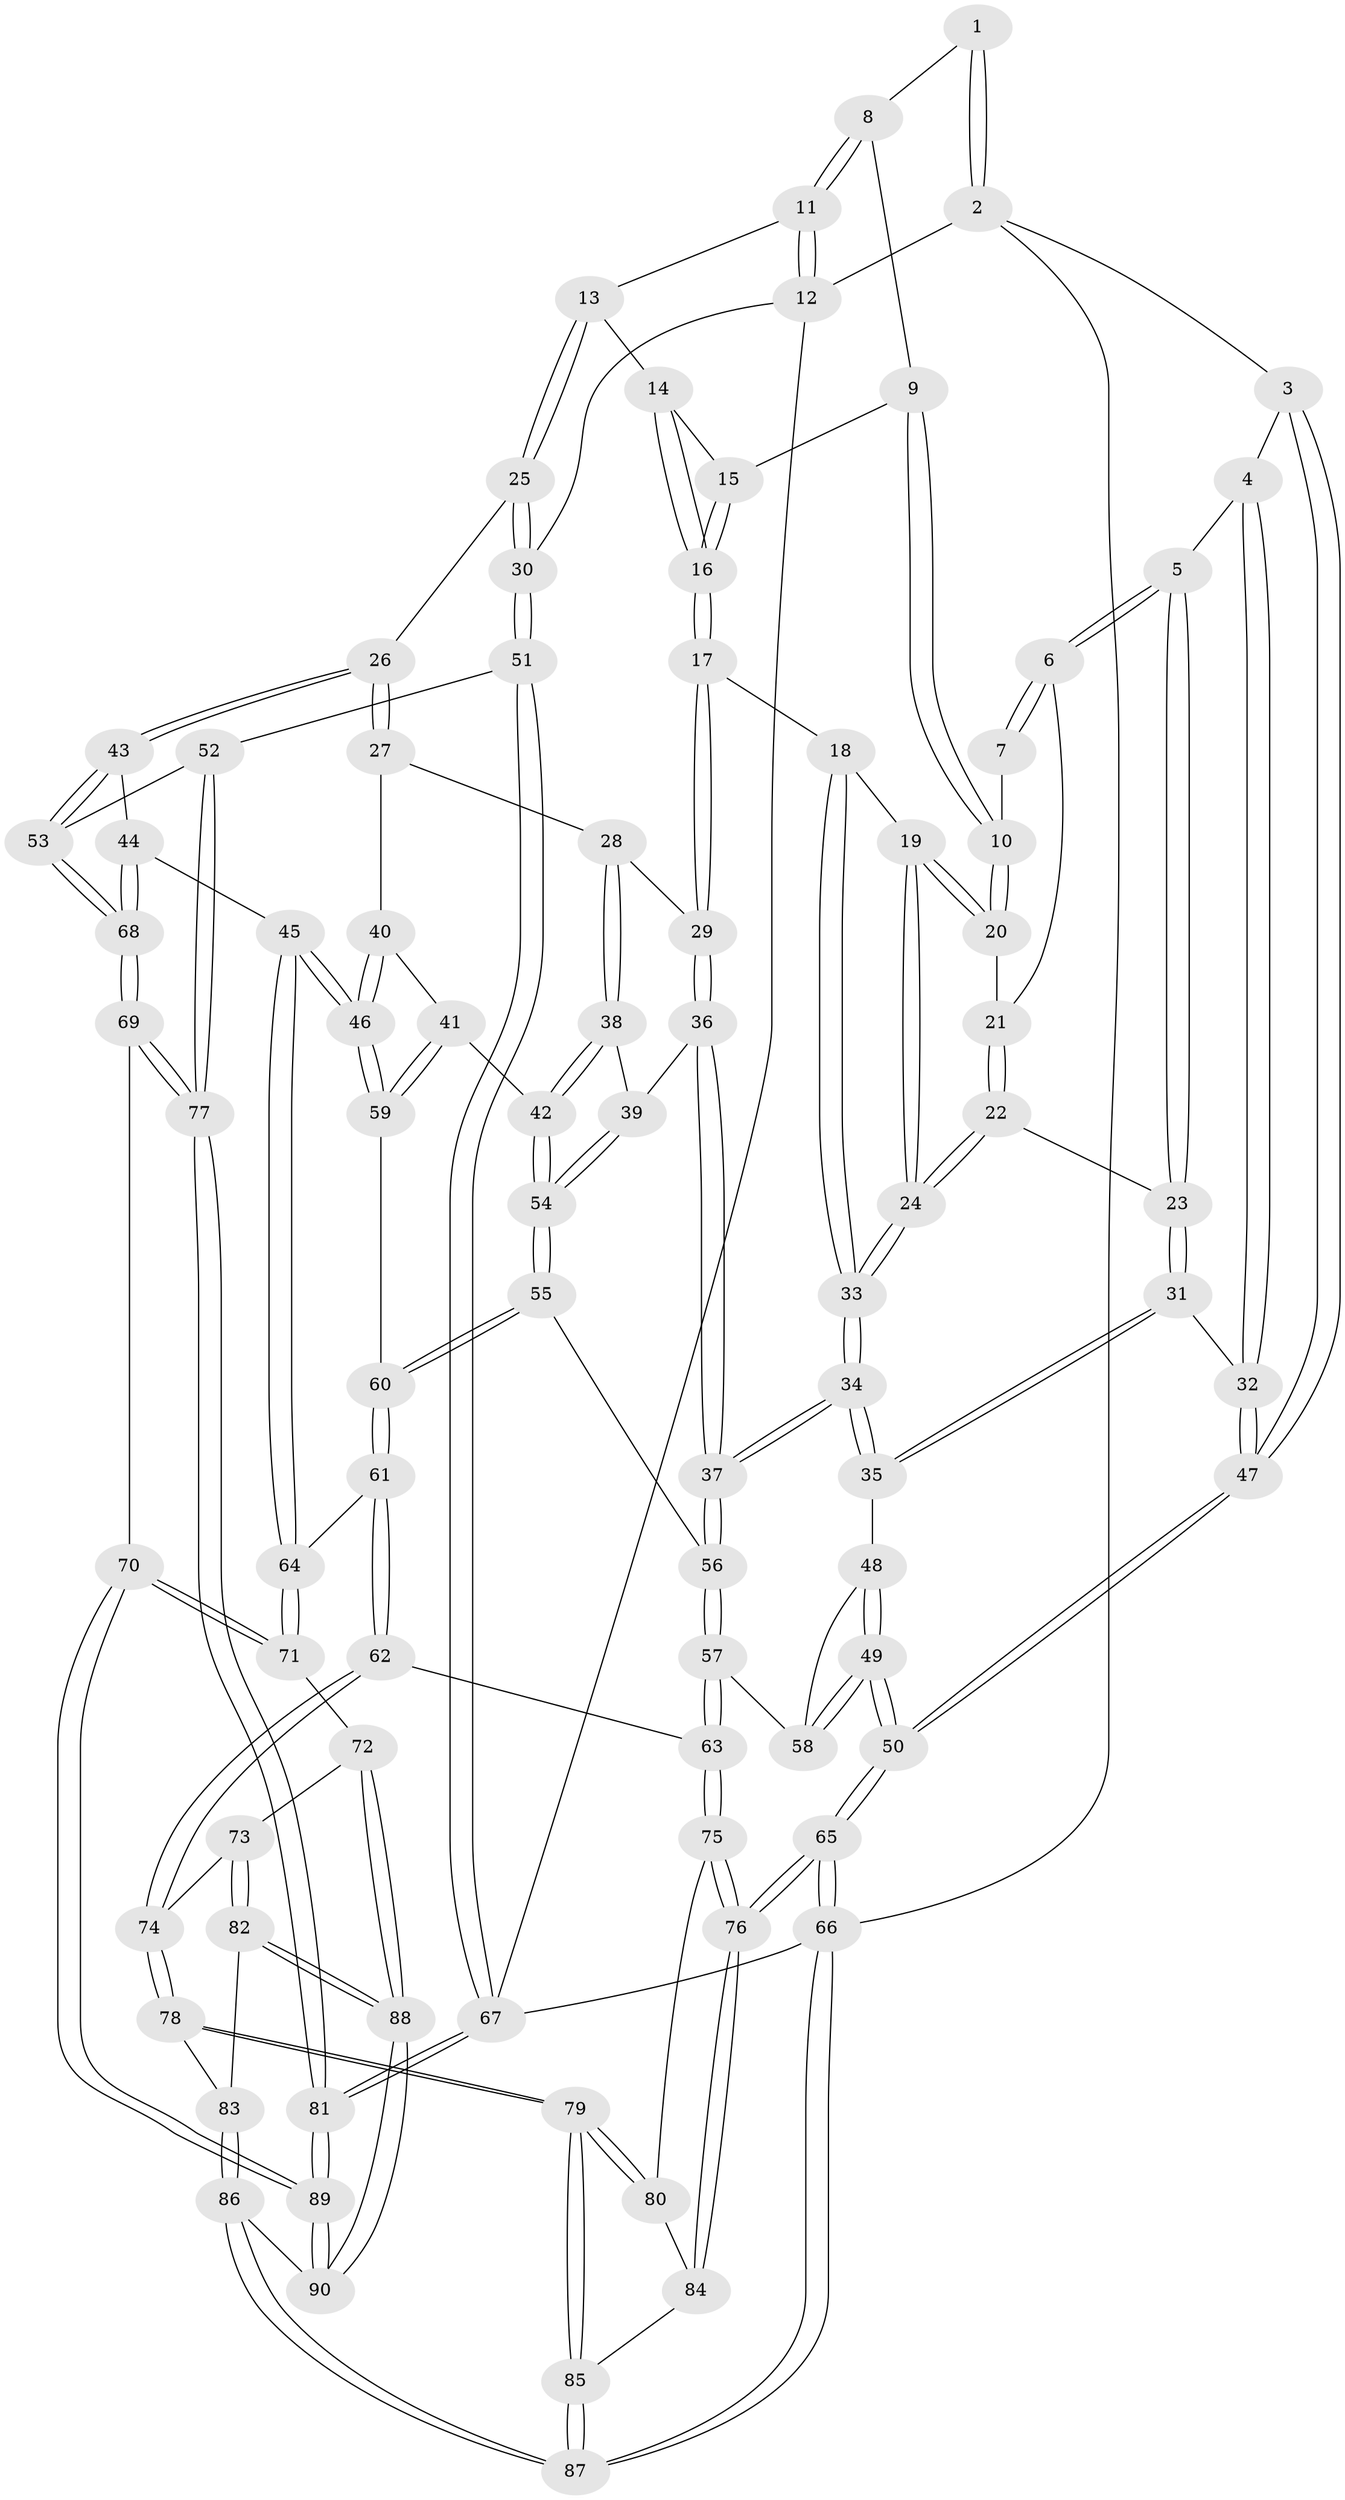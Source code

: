 // coarse degree distribution, {5: 0.3888888888888889, 3: 0.14814814814814814, 4: 0.3148148148148148, 6: 0.12962962962962962, 7: 0.018518518518518517}
// Generated by graph-tools (version 1.1) at 2025/06/03/04/25 22:06:36]
// undirected, 90 vertices, 222 edges
graph export_dot {
graph [start="1"]
  node [color=gray90,style=filled];
  1 [pos="+0.28701270823805275+0"];
  2 [pos="+0+0"];
  3 [pos="+0+0"];
  4 [pos="+0.05137606534431386+0.1755203429688353"];
  5 [pos="+0.12428018021989432+0.20782686405034476"];
  6 [pos="+0.18234049732334096+0.1907451745564395"];
  7 [pos="+0.23394318900457034+0.11228544300090645"];
  8 [pos="+0.4405193694246287+0"];
  9 [pos="+0.4362378114527967+0.07944951610525106"];
  10 [pos="+0.42526965601535166+0.1019503219679561"];
  11 [pos="+1+0"];
  12 [pos="+1+0"];
  13 [pos="+0.741575924918131+0.19144596137493822"];
  14 [pos="+0.7071284758281959+0.20192698787571256"];
  15 [pos="+0.4908022385839945+0.11576173362191534"];
  16 [pos="+0.5934549586747819+0.29173849682840186"];
  17 [pos="+0.5588664585988635+0.3375881397448688"];
  18 [pos="+0.5272754443955934+0.32945254062476753"];
  19 [pos="+0.39659047950827697+0.2023260086505303"];
  20 [pos="+0.3922546789118318+0.18638349311448876"];
  21 [pos="+0.33950170691141524+0.19558295908161655"];
  22 [pos="+0.2464089893555265+0.319009181202313"];
  23 [pos="+0.15845047843181354+0.2723244403284261"];
  24 [pos="+0.3251386946535624+0.4088555909013149"];
  25 [pos="+0.8025312118619375+0.38804404565235034"];
  26 [pos="+0.7345590242161051+0.45071318035341085"];
  27 [pos="+0.660518862620793+0.45182010756132035"];
  28 [pos="+0.6067215108746161+0.42175318345424884"];
  29 [pos="+0.5778005235233737+0.3827967730577295"];
  30 [pos="+1+0.43079293722495077"];
  31 [pos="+0.1423625375085854+0.4534152770735885"];
  32 [pos="+0.0915120885434839+0.46549095116275196"];
  33 [pos="+0.3309990695216423+0.4483988009103012"];
  34 [pos="+0.3283680842540739+0.46075835641327056"];
  35 [pos="+0.20485200685939323+0.474067937252883"];
  36 [pos="+0.4229817269895527+0.48882966756613827"];
  37 [pos="+0.3411297184436436+0.4801963001177436"];
  38 [pos="+0.5111415928728521+0.5230249747055155"];
  39 [pos="+0.4997887104999732+0.522034750679167"];
  40 [pos="+0.6514592347362828+0.4757135553902588"];
  41 [pos="+0.5633786064299287+0.5829323950500567"];
  42 [pos="+0.5521442796719184+0.578108099838912"];
  43 [pos="+0.7413792775222005+0.4743068780805095"];
  44 [pos="+0.6859178131883996+0.6846799732259701"];
  45 [pos="+0.654887608035067+0.690452430840961"];
  46 [pos="+0.6460553024590319+0.6762544997740564"];
  47 [pos="+0+0.5550173218339788"];
  48 [pos="+0.19004045953582932+0.5593031162544955"];
  49 [pos="+0+0.6717720143518686"];
  50 [pos="+0+0.6647449206066107"];
  51 [pos="+1+0.658675340377383"];
  52 [pos="+0.9186115269455698+0.6926969653490853"];
  53 [pos="+0.900159331392154+0.6964138509505435"];
  54 [pos="+0.4492798475910992+0.6445863100518308"];
  55 [pos="+0.447233953934965+0.6467439973686566"];
  56 [pos="+0.3446209821389733+0.5362730179092348"];
  57 [pos="+0.2393537158158696+0.7266138624417859"];
  58 [pos="+0.2110517265122318+0.7128571412757653"];
  59 [pos="+0.5955259271949106+0.6291911954457731"];
  60 [pos="+0.44930406743342216+0.6593111186540106"];
  61 [pos="+0.4483483713581807+0.7280744909544143"];
  62 [pos="+0.4433400084923745+0.7340931057453419"];
  63 [pos="+0.24688720569342865+0.7384412435470119"];
  64 [pos="+0.6298205004820756+0.724265329490064"];
  65 [pos="+0+1"];
  66 [pos="+0+1"];
  67 [pos="+1+1"];
  68 [pos="+0.8763134492293844+0.7096779375280414"];
  69 [pos="+0.8228509048501864+0.8321154321951101"];
  70 [pos="+0.6779736767313334+0.8968633559158009"];
  71 [pos="+0.6278047668477967+0.8691294152031241"];
  72 [pos="+0.5987959406484732+0.8816360072230711"];
  73 [pos="+0.4933218387346959+0.8678589554654762"];
  74 [pos="+0.4562097274732999+0.8341726454208924"];
  75 [pos="+0.24575348976948813+0.7915964492525365"];
  76 [pos="+0+1"];
  77 [pos="+0.923705567888656+1"];
  78 [pos="+0.35054520635223224+0.8926866427634665"];
  79 [pos="+0.31452022302850047+0.8951541238276772"];
  80 [pos="+0.268848011460449+0.846526573459921"];
  81 [pos="+1+1"];
  82 [pos="+0.4658754655007466+0.9449091793427068"];
  83 [pos="+0.3936086460160284+0.9325689420282832"];
  84 [pos="+0.2055295113711716+0.9208003524005441"];
  85 [pos="+0.28507377134478246+1"];
  86 [pos="+0.44748753451722434+1"];
  87 [pos="+0.27940888796876157+1"];
  88 [pos="+0.48851641697630577+1"];
  89 [pos="+0.8296366259140336+1"];
  90 [pos="+0.4830406454797054+1"];
  1 -- 2;
  1 -- 2;
  1 -- 8;
  2 -- 3;
  2 -- 12;
  2 -- 66;
  3 -- 4;
  3 -- 47;
  3 -- 47;
  4 -- 5;
  4 -- 32;
  4 -- 32;
  5 -- 6;
  5 -- 6;
  5 -- 23;
  5 -- 23;
  6 -- 7;
  6 -- 7;
  6 -- 21;
  7 -- 10;
  8 -- 9;
  8 -- 11;
  8 -- 11;
  9 -- 10;
  9 -- 10;
  9 -- 15;
  10 -- 20;
  10 -- 20;
  11 -- 12;
  11 -- 12;
  11 -- 13;
  12 -- 30;
  12 -- 67;
  13 -- 14;
  13 -- 25;
  13 -- 25;
  14 -- 15;
  14 -- 16;
  14 -- 16;
  15 -- 16;
  15 -- 16;
  16 -- 17;
  16 -- 17;
  17 -- 18;
  17 -- 29;
  17 -- 29;
  18 -- 19;
  18 -- 33;
  18 -- 33;
  19 -- 20;
  19 -- 20;
  19 -- 24;
  19 -- 24;
  20 -- 21;
  21 -- 22;
  21 -- 22;
  22 -- 23;
  22 -- 24;
  22 -- 24;
  23 -- 31;
  23 -- 31;
  24 -- 33;
  24 -- 33;
  25 -- 26;
  25 -- 30;
  25 -- 30;
  26 -- 27;
  26 -- 27;
  26 -- 43;
  26 -- 43;
  27 -- 28;
  27 -- 40;
  28 -- 29;
  28 -- 38;
  28 -- 38;
  29 -- 36;
  29 -- 36;
  30 -- 51;
  30 -- 51;
  31 -- 32;
  31 -- 35;
  31 -- 35;
  32 -- 47;
  32 -- 47;
  33 -- 34;
  33 -- 34;
  34 -- 35;
  34 -- 35;
  34 -- 37;
  34 -- 37;
  35 -- 48;
  36 -- 37;
  36 -- 37;
  36 -- 39;
  37 -- 56;
  37 -- 56;
  38 -- 39;
  38 -- 42;
  38 -- 42;
  39 -- 54;
  39 -- 54;
  40 -- 41;
  40 -- 46;
  40 -- 46;
  41 -- 42;
  41 -- 59;
  41 -- 59;
  42 -- 54;
  42 -- 54;
  43 -- 44;
  43 -- 53;
  43 -- 53;
  44 -- 45;
  44 -- 68;
  44 -- 68;
  45 -- 46;
  45 -- 46;
  45 -- 64;
  45 -- 64;
  46 -- 59;
  46 -- 59;
  47 -- 50;
  47 -- 50;
  48 -- 49;
  48 -- 49;
  48 -- 58;
  49 -- 50;
  49 -- 50;
  49 -- 58;
  49 -- 58;
  50 -- 65;
  50 -- 65;
  51 -- 52;
  51 -- 67;
  51 -- 67;
  52 -- 53;
  52 -- 77;
  52 -- 77;
  53 -- 68;
  53 -- 68;
  54 -- 55;
  54 -- 55;
  55 -- 56;
  55 -- 60;
  55 -- 60;
  56 -- 57;
  56 -- 57;
  57 -- 58;
  57 -- 63;
  57 -- 63;
  59 -- 60;
  60 -- 61;
  60 -- 61;
  61 -- 62;
  61 -- 62;
  61 -- 64;
  62 -- 63;
  62 -- 74;
  62 -- 74;
  63 -- 75;
  63 -- 75;
  64 -- 71;
  64 -- 71;
  65 -- 66;
  65 -- 66;
  65 -- 76;
  65 -- 76;
  66 -- 87;
  66 -- 87;
  66 -- 67;
  67 -- 81;
  67 -- 81;
  68 -- 69;
  68 -- 69;
  69 -- 70;
  69 -- 77;
  69 -- 77;
  70 -- 71;
  70 -- 71;
  70 -- 89;
  70 -- 89;
  71 -- 72;
  72 -- 73;
  72 -- 88;
  72 -- 88;
  73 -- 74;
  73 -- 82;
  73 -- 82;
  74 -- 78;
  74 -- 78;
  75 -- 76;
  75 -- 76;
  75 -- 80;
  76 -- 84;
  76 -- 84;
  77 -- 81;
  77 -- 81;
  78 -- 79;
  78 -- 79;
  78 -- 83;
  79 -- 80;
  79 -- 80;
  79 -- 85;
  79 -- 85;
  80 -- 84;
  81 -- 89;
  81 -- 89;
  82 -- 83;
  82 -- 88;
  82 -- 88;
  83 -- 86;
  83 -- 86;
  84 -- 85;
  85 -- 87;
  85 -- 87;
  86 -- 87;
  86 -- 87;
  86 -- 90;
  88 -- 90;
  88 -- 90;
  89 -- 90;
  89 -- 90;
}
